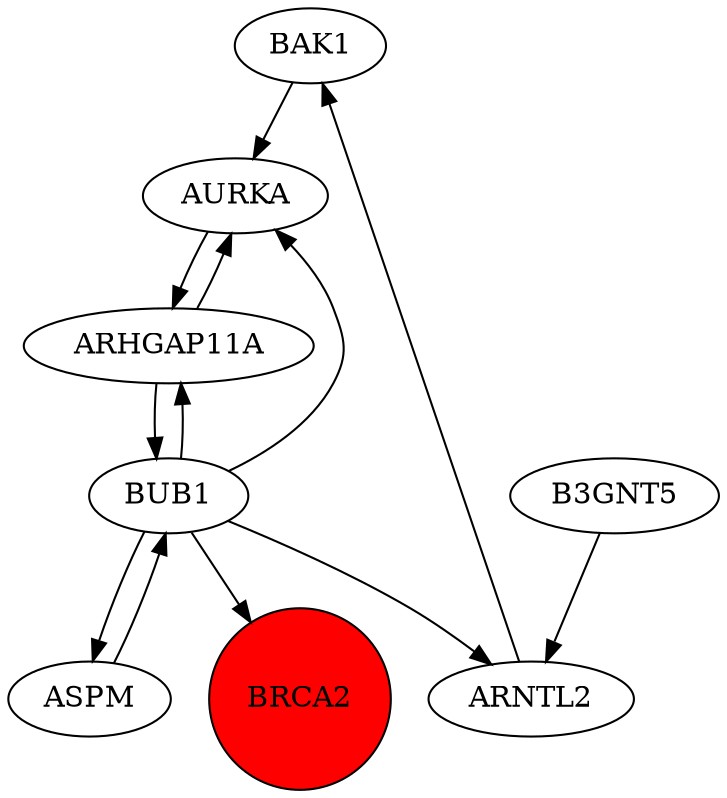 digraph {
	BAK1 -> AURKA
	BUB1 -> ASPM
	ARHGAP11A -> AURKA
	BUB1 -> AURKA
	ARNTL2 -> BAK1
	B3GNT5 -> ARNTL2
	BUB1 -> ARNTL2
	BUB1 -> BRCA2
	ARHGAP11A -> BUB1
	ASPM -> BUB1
	BUB1 -> ARHGAP11A
	AURKA -> ARHGAP11A
	BRCA2 [shape=circle]
	BRCA2 [style=filled]
	BRCA2 [fillcolor=red]
}